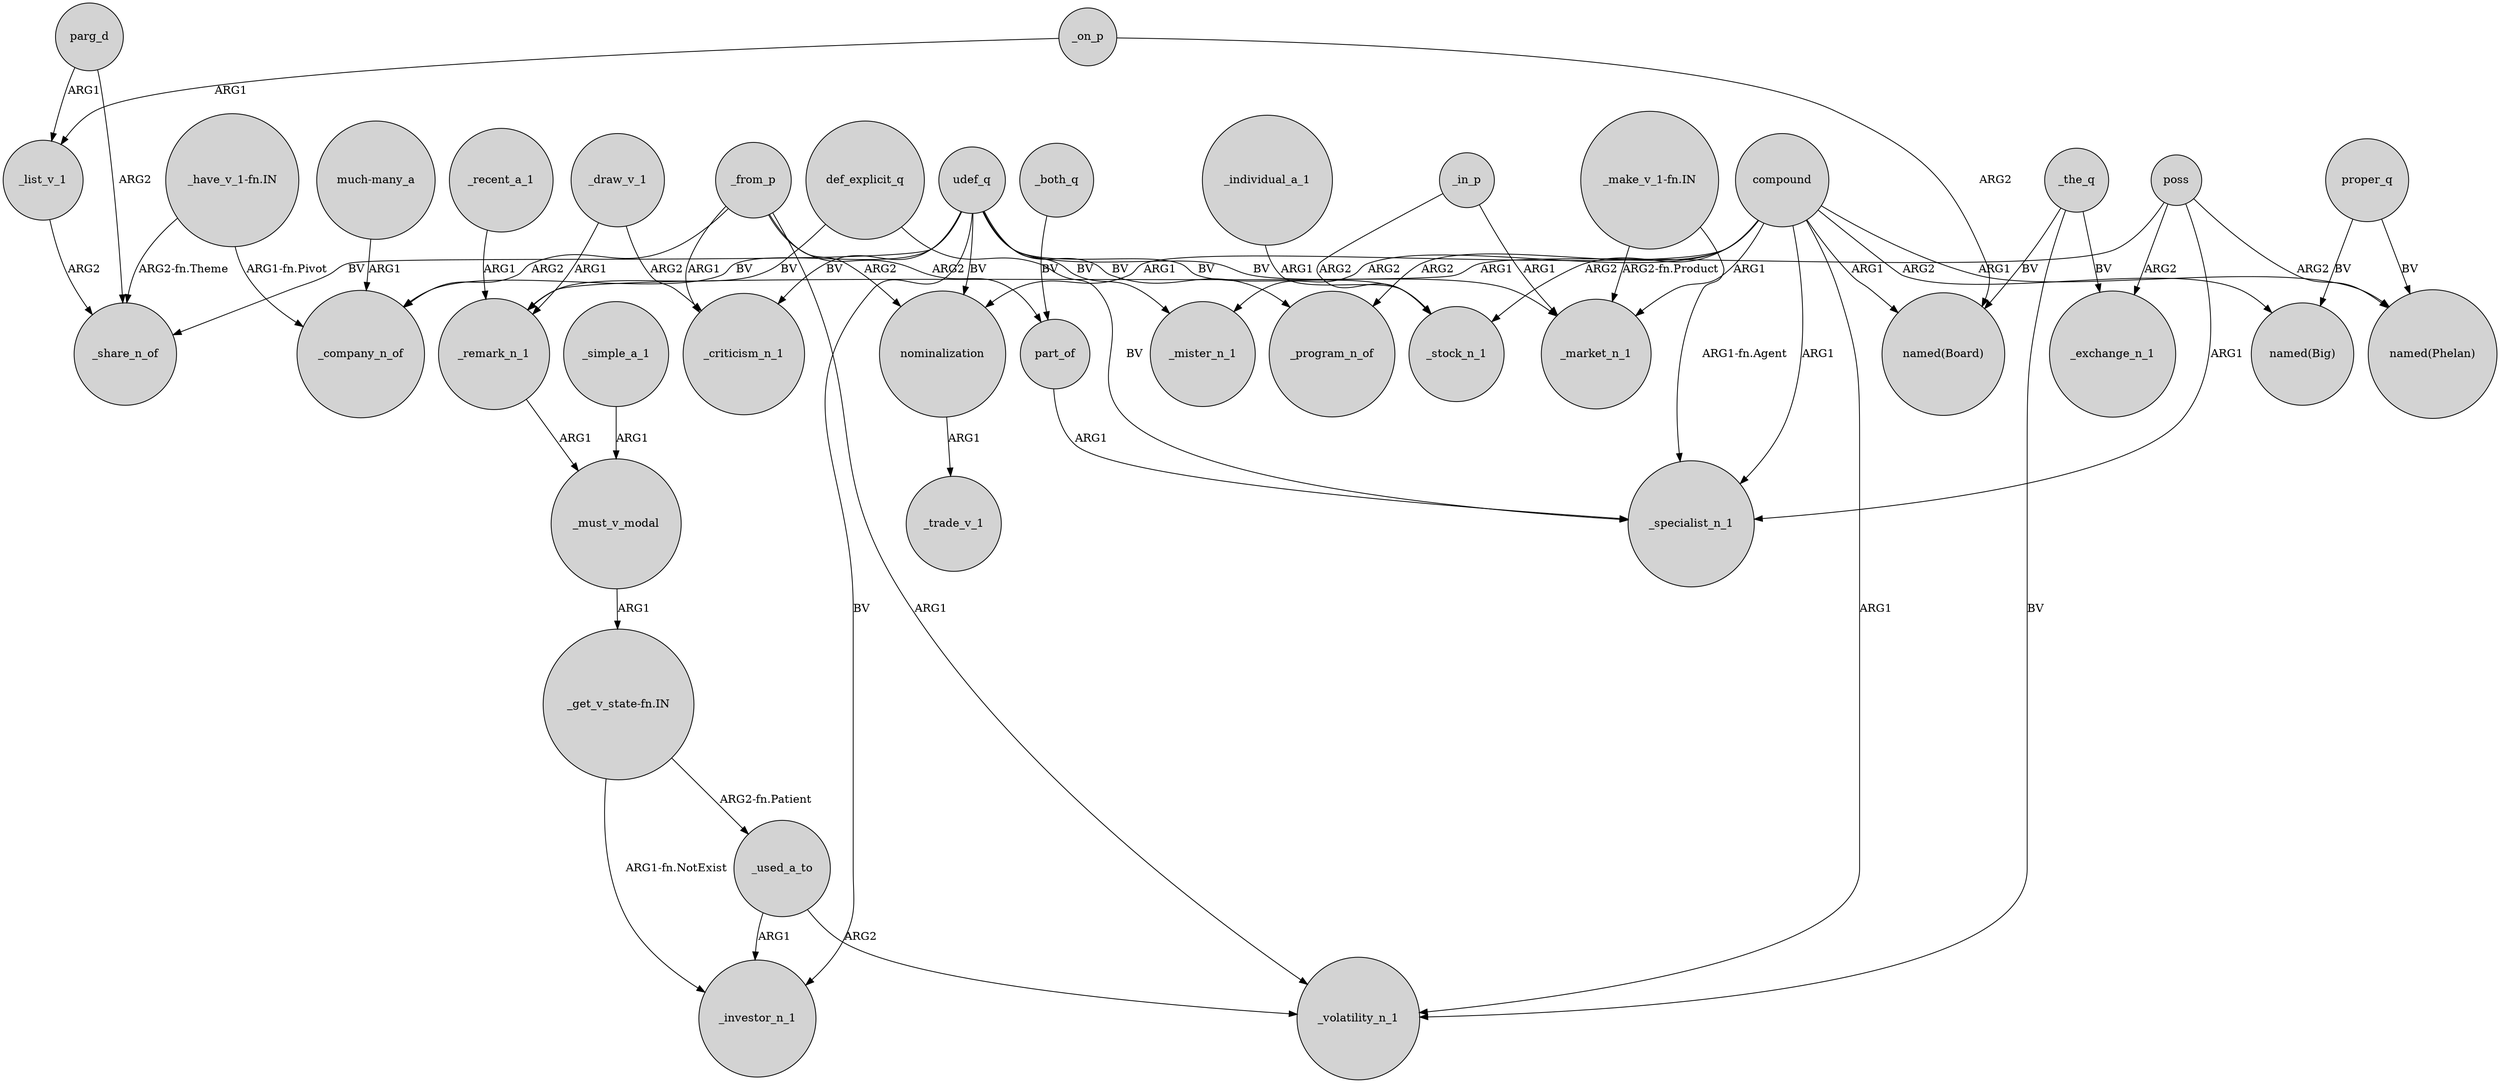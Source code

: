 digraph {
	node [shape=circle style=filled]
	_the_q -> _volatility_n_1 [label=BV]
	_from_p -> _volatility_n_1 [label=ARG1]
	compound -> _program_n_of [label=ARG2]
	_the_q -> "named(Board)" [label=BV]
	_remark_n_1 -> _must_v_modal [label=ARG1]
	poss -> _remark_n_1 [label=ARG1]
	_simple_a_1 -> _must_v_modal [label=ARG1]
	_in_p -> _market_n_1 [label=ARG1]
	_in_p -> _stock_n_1 [label=ARG2]
	parg_d -> _share_n_of [label=ARG2]
	udef_q -> _investor_n_1 [label=BV]
	compound -> _specialist_n_1 [label=ARG1]
	_individual_a_1 -> _stock_n_1 [label=ARG1]
	compound -> _mister_n_1 [label=ARG2]
	_must_v_modal -> "_get_v_state-fn.IN" [label=ARG1]
	udef_q -> _mister_n_1 [label=BV]
	_from_p -> _criticism_n_1 [label=ARG1]
	parg_d -> _list_v_1 [label=ARG1]
	_on_p -> _list_v_1 [label=ARG1]
	udef_q -> _program_n_of [label=BV]
	udef_q -> _market_n_1 [label=BV]
	_list_v_1 -> _share_n_of [label=ARG2]
	nominalization -> _trade_v_1 [label=ARG1]
	"_have_v_1-fn.IN" -> _share_n_of [label="ARG2-fn.Theme"]
	_both_q -> part_of [label=BV]
	_draw_v_1 -> _criticism_n_1 [label=ARG2]
	"_get_v_state-fn.IN" -> _investor_n_1 [label="ARG1-fn.NotExist"]
	compound -> _stock_n_1 [label=ARG2]
	"_make_v_1-fn.IN" -> _specialist_n_1 [label="ARG1-fn.Agent"]
	poss -> "named(Phelan)" [label=ARG2]
	"much-many_a" -> _company_n_of [label=ARG1]
	_from_p -> part_of [label=ARG2]
	poss -> _specialist_n_1 [label=ARG1]
	udef_q -> _stock_n_1 [label=BV]
	"_make_v_1-fn.IN" -> _market_n_1 [label="ARG2-fn.Product"]
	compound -> "named(Board)" [label=ARG1]
	compound -> _volatility_n_1 [label=ARG1]
	_on_p -> "named(Board)" [label=ARG2]
	compound -> "named(Phelan)" [label=ARG1]
	udef_q -> nominalization [label=BV]
	poss -> _exchange_n_1 [label=ARG2]
	_recent_a_1 -> _remark_n_1 [label=ARG1]
	udef_q -> _share_n_of [label=BV]
	_from_p -> _company_n_of [label=ARG2]
	_from_p -> nominalization [label=ARG2]
	def_explicit_q -> _specialist_n_1 [label=BV]
	proper_q -> "named(Phelan)" [label=BV]
	"_get_v_state-fn.IN" -> _used_a_to [label="ARG2-fn.Patient"]
	def_explicit_q -> _remark_n_1 [label=BV]
	part_of -> _specialist_n_1 [label=ARG1]
	_used_a_to -> _volatility_n_1 [label=ARG2]
	compound -> _market_n_1 [label=ARG1]
	udef_q -> _company_n_of [label=BV]
	"_have_v_1-fn.IN" -> _company_n_of [label="ARG1-fn.Pivot"]
	compound -> "named(Big)" [label=ARG2]
	compound -> nominalization [label=ARG1]
	_the_q -> _exchange_n_1 [label=BV]
	_used_a_to -> _investor_n_1 [label=ARG1]
	_draw_v_1 -> _remark_n_1 [label=ARG1]
	udef_q -> _criticism_n_1 [label=BV]
	proper_q -> "named(Big)" [label=BV]
}
